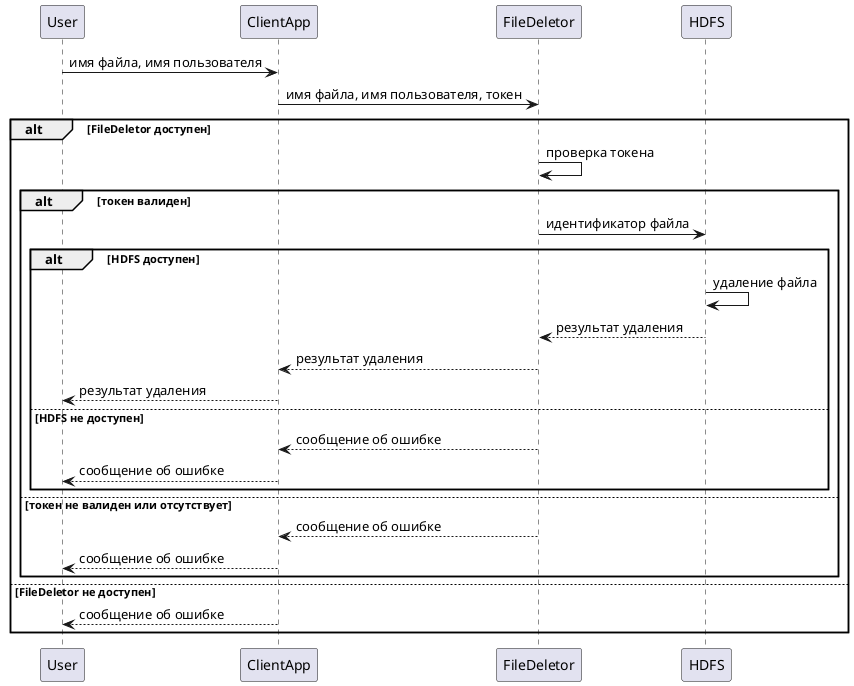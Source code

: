 @startuml

User -> ClientApp: имя файла, имя пользователя
ClientApp -> FileDeletor: имя файла, имя пользователя, токен

alt FileDeletor доступен
  FileDeletor -> FileDeletor: проверка токена
    alt токен валиден
      FileDeletor -> HDFS: идентификатор файла
        alt HDFS доступен
          HDFS -> HDFS: удаление файла
          HDFS --> FileDeletor: результат удаления
          FileDeletor --> ClientApp: результат удаления
          ClientApp --> User: результат удаления
        else HDFS не доступен
          FileDeletor --> ClientApp: сообщение об ошибке
          ClientApp --> User: сообщение об ошибке
        end
    else токен не валиден или отсутствует
      FileDeletor --> ClientApp: сообщение об ошибке
      ClientApp --> User: сообщение об ошибке
    end
else FileDeletor не доступен
    ClientApp --> User: сообщение об ошибке
end

@enduml

